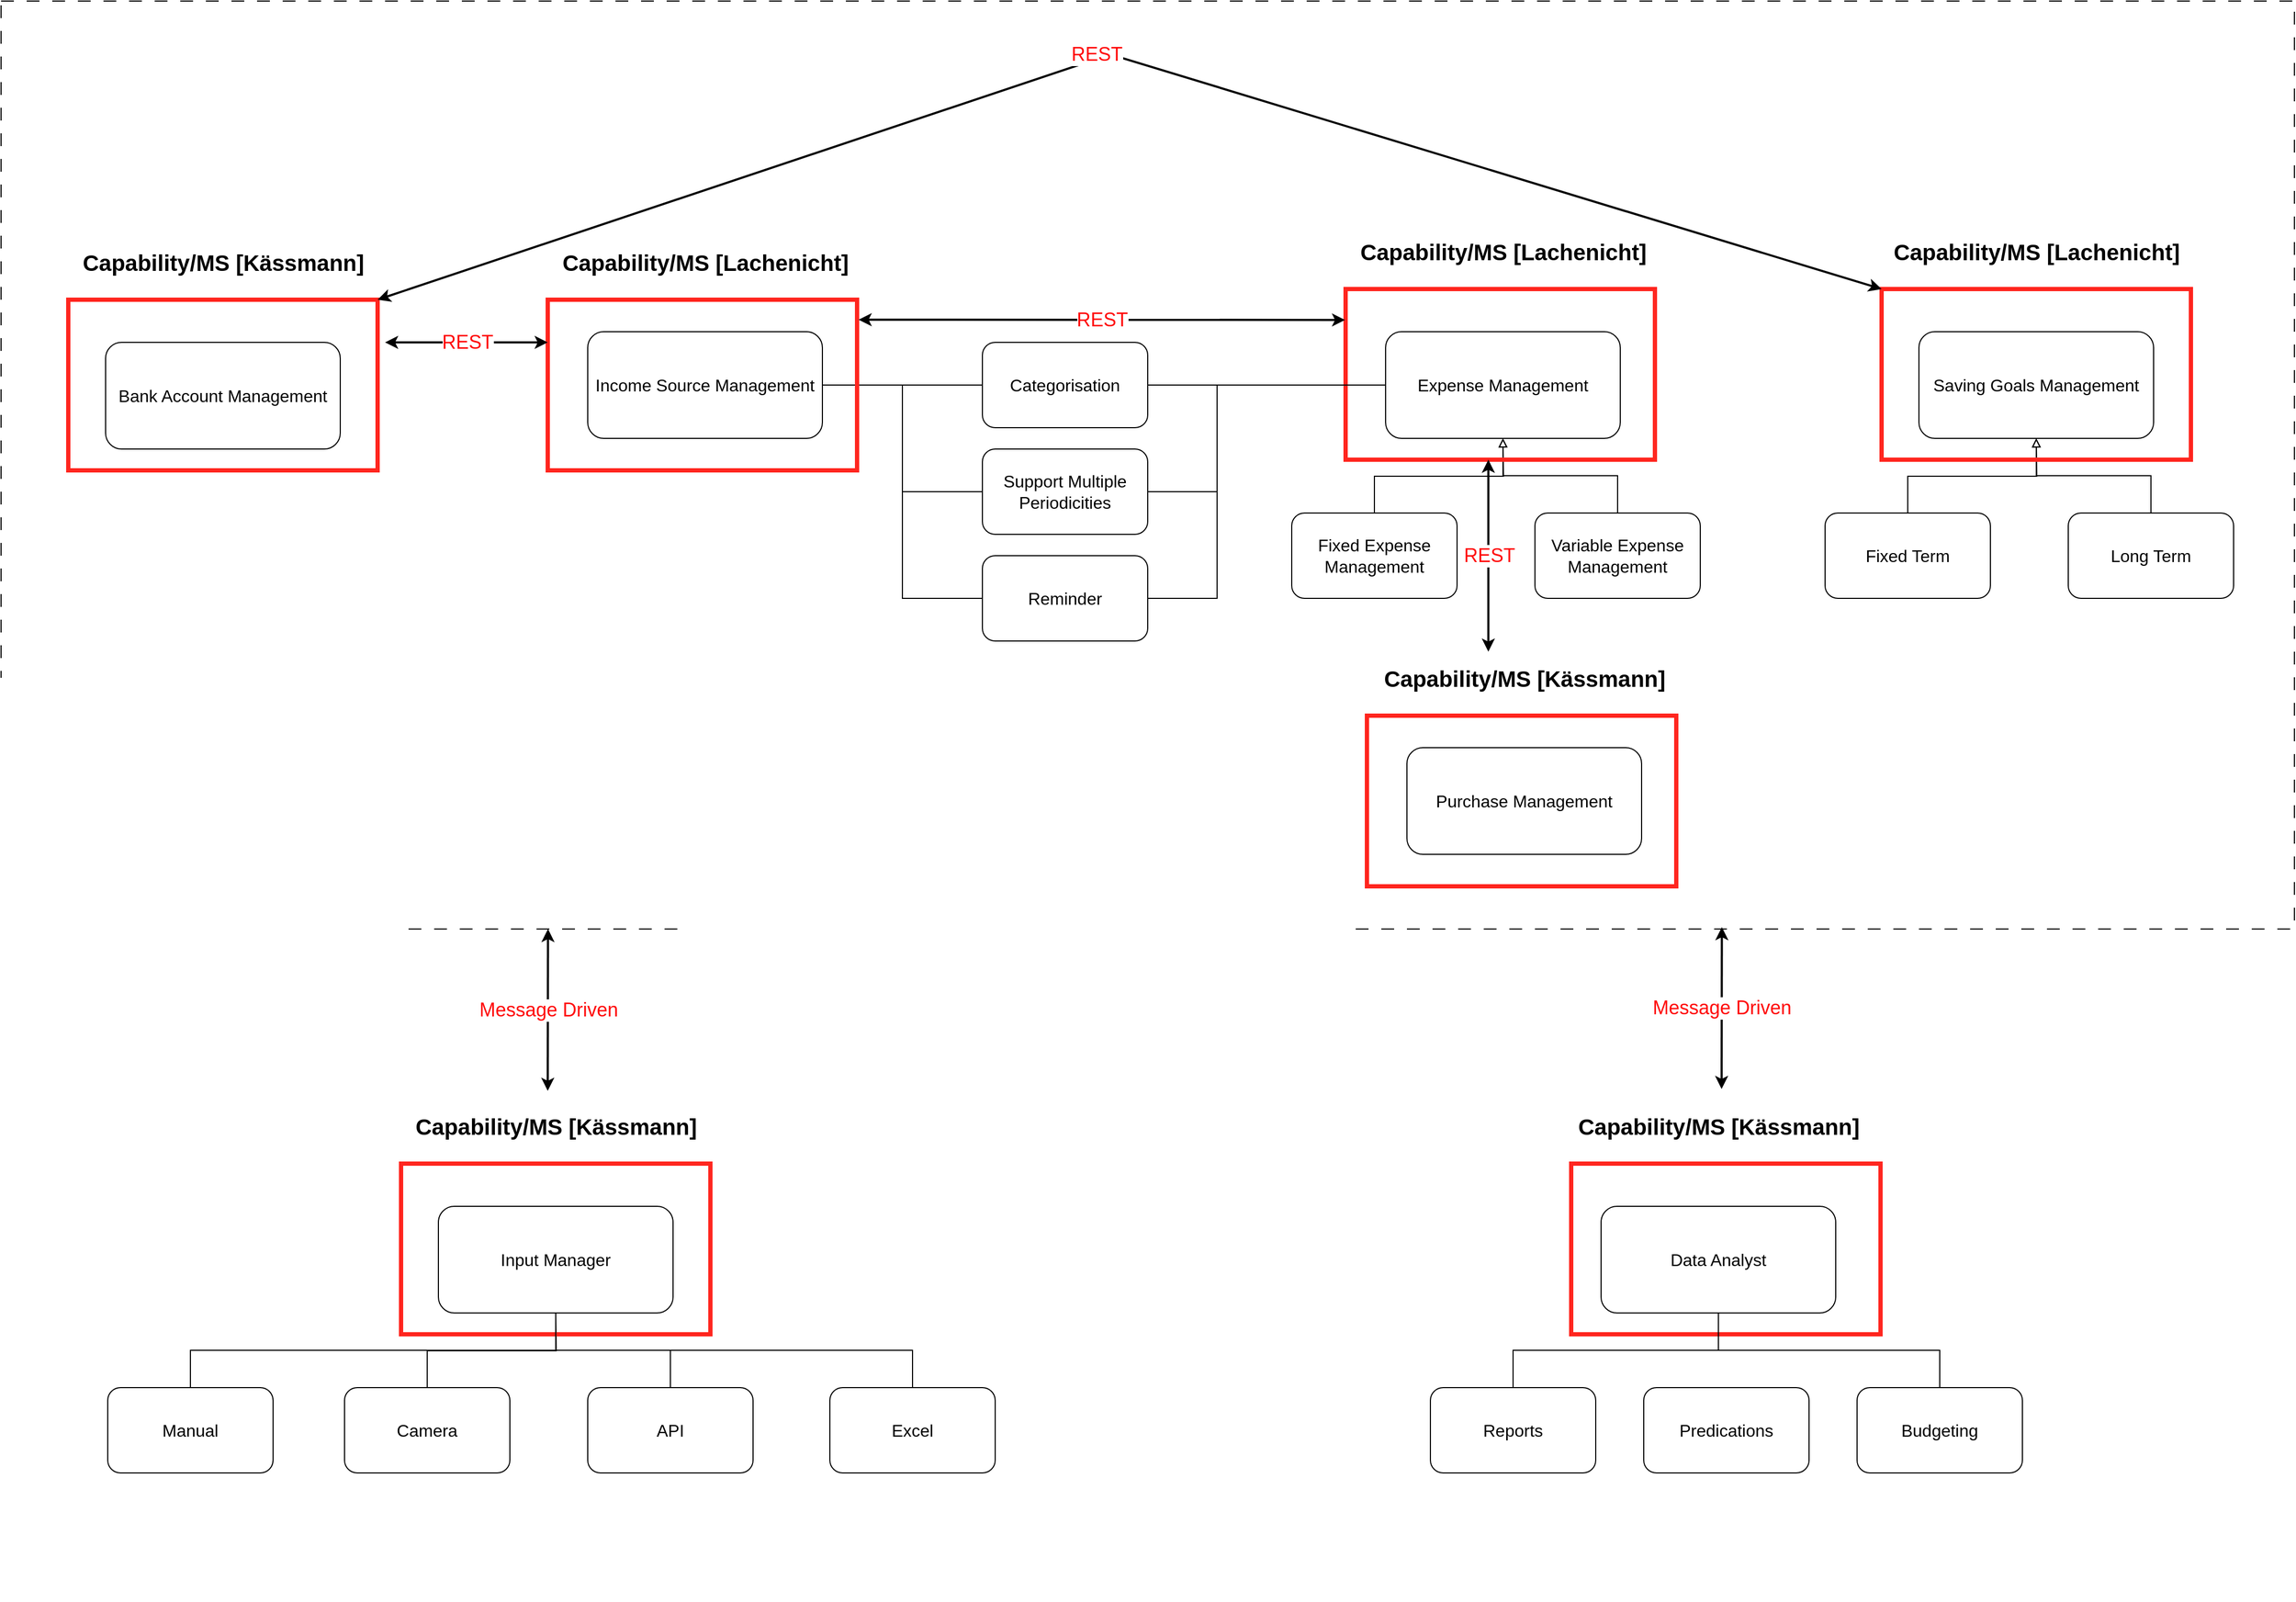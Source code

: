 <mxfile version="22.1.3" type="device">
  <diagram name="Page-1" id="2zOUJke9wk2ogMo4b4Y0">
    <mxGraphModel dx="3781" dy="2319" grid="1" gridSize="10" guides="1" tooltips="1" connect="1" arrows="1" fold="1" page="1" pageScale="1" pageWidth="827" pageHeight="1169" math="0" shadow="0">
      <root>
        <mxCell id="0" />
        <mxCell id="1" parent="0" />
        <mxCell id="eLTLAzRJcCV1uaDT1lfj-96" value="" style="rounded=0;whiteSpace=wrap;html=1;dashed=1;dashPattern=12 12;fillColor=none;" parent="1" vertex="1">
          <mxGeometry x="-200" y="-650" width="2150" height="870" as="geometry" />
        </mxCell>
        <mxCell id="eLTLAzRJcCV1uaDT1lfj-15" style="edgeStyle=orthogonalEdgeStyle;rounded=0;orthogonalLoop=1;jettySize=auto;html=1;exitX=1;exitY=0.5;exitDx=0;exitDy=0;entryX=0;entryY=0.5;entryDx=0;entryDy=0;endArrow=none;endFill=0;" parent="1" source="2ghhbftVhgs5awZavKGY-1" target="eLTLAzRJcCV1uaDT1lfj-12" edge="1">
          <mxGeometry relative="1" as="geometry" />
        </mxCell>
        <mxCell id="2ghhbftVhgs5awZavKGY-1" value="&lt;font style=&quot;font-size: 16px;&quot;&gt;Income Source Management&lt;/font&gt;" style="rounded=1;whiteSpace=wrap;html=1;" parent="1" vertex="1">
          <mxGeometry x="350" y="-340" width="220" height="100" as="geometry" />
        </mxCell>
        <mxCell id="eLTLAzRJcCV1uaDT1lfj-7" value="" style="group" parent="1" vertex="1" connectable="0">
          <mxGeometry x="1010" y="-340" width="383" height="250" as="geometry" />
        </mxCell>
        <mxCell id="eLTLAzRJcCV1uaDT1lfj-1" value="&lt;font style=&quot;font-size: 16px;&quot;&gt;Expense Management&lt;/font&gt;" style="rounded=1;whiteSpace=wrap;html=1;" parent="eLTLAzRJcCV1uaDT1lfj-7" vertex="1">
          <mxGeometry x="88" width="220" height="100" as="geometry" />
        </mxCell>
        <mxCell id="eLTLAzRJcCV1uaDT1lfj-4" value="" style="group" parent="eLTLAzRJcCV1uaDT1lfj-7" vertex="1" connectable="0">
          <mxGeometry y="170" width="383" height="80" as="geometry" />
        </mxCell>
        <mxCell id="eLTLAzRJcCV1uaDT1lfj-2" value="&lt;font style=&quot;font-size: 16px;&quot;&gt;Variable Expense Management&lt;/font&gt;" style="rounded=1;whiteSpace=wrap;html=1;" parent="eLTLAzRJcCV1uaDT1lfj-4" vertex="1">
          <mxGeometry x="228" width="155" height="80" as="geometry" />
        </mxCell>
        <mxCell id="eLTLAzRJcCV1uaDT1lfj-6" style="edgeStyle=orthogonalEdgeStyle;rounded=0;orthogonalLoop=1;jettySize=auto;html=1;exitX=0.5;exitY=0;exitDx=0;exitDy=0;endArrow=block;endFill=0;" parent="eLTLAzRJcCV1uaDT1lfj-4" source="eLTLAzRJcCV1uaDT1lfj-3" edge="1">
          <mxGeometry relative="1" as="geometry">
            <mxPoint x="198" y="-70" as="targetPoint" />
          </mxGeometry>
        </mxCell>
        <mxCell id="eLTLAzRJcCV1uaDT1lfj-3" value="&lt;font style=&quot;font-size: 16px;&quot;&gt;Fixed Expense Management&lt;/font&gt;" style="rounded=1;whiteSpace=wrap;html=1;" parent="eLTLAzRJcCV1uaDT1lfj-4" vertex="1">
          <mxGeometry width="155" height="80" as="geometry" />
        </mxCell>
        <mxCell id="eLTLAzRJcCV1uaDT1lfj-5" style="edgeStyle=orthogonalEdgeStyle;rounded=0;orthogonalLoop=1;jettySize=auto;html=1;exitX=0.5;exitY=0;exitDx=0;exitDy=0;entryX=0.5;entryY=1;entryDx=0;entryDy=0;endArrow=block;endFill=0;" parent="eLTLAzRJcCV1uaDT1lfj-7" source="eLTLAzRJcCV1uaDT1lfj-2" target="eLTLAzRJcCV1uaDT1lfj-1" edge="1">
          <mxGeometry relative="1" as="geometry" />
        </mxCell>
        <mxCell id="eLTLAzRJcCV1uaDT1lfj-24" value="" style="group" parent="eLTLAzRJcCV1uaDT1lfj-7" vertex="1" connectable="0">
          <mxGeometry x="50.5" y="-90" width="295" height="210" as="geometry" />
        </mxCell>
        <mxCell id="eLTLAzRJcCV1uaDT1lfj-25" value="" style="rounded=0;whiteSpace=wrap;html=1;fillColor=none;strokeWidth=4;strokeColor=#FF261F;" parent="eLTLAzRJcCV1uaDT1lfj-24" vertex="1">
          <mxGeometry y="50" width="290" height="160" as="geometry" />
        </mxCell>
        <mxCell id="eLTLAzRJcCV1uaDT1lfj-26" value="&lt;font style=&quot;font-size: 21px;&quot;&gt;&lt;b&gt;Capability/MS [Lachenicht]&lt;/b&gt;&lt;/font&gt;" style="text;html=1;strokeColor=none;fillColor=none;align=center;verticalAlign=middle;whiteSpace=wrap;rounded=0;" parent="eLTLAzRJcCV1uaDT1lfj-24" vertex="1">
          <mxGeometry width="295" height="30" as="geometry" />
        </mxCell>
        <mxCell id="eLTLAzRJcCV1uaDT1lfj-12" value="&lt;font style=&quot;font-size: 16px;&quot;&gt;Categorisation&lt;/font&gt;" style="rounded=1;whiteSpace=wrap;html=1;" parent="1" vertex="1">
          <mxGeometry x="720" y="-330" width="155" height="80" as="geometry" />
        </mxCell>
        <mxCell id="eLTLAzRJcCV1uaDT1lfj-13" value="&lt;span style=&quot;font-size: 16px;&quot;&gt;Support Multiple Periodicities&lt;/span&gt;" style="rounded=1;whiteSpace=wrap;html=1;" parent="1" vertex="1">
          <mxGeometry x="720" y="-230" width="155" height="80" as="geometry" />
        </mxCell>
        <mxCell id="eLTLAzRJcCV1uaDT1lfj-14" value="&lt;span style=&quot;font-size: 16px;&quot;&gt;Reminder&lt;/span&gt;" style="rounded=1;whiteSpace=wrap;html=1;" parent="1" vertex="1">
          <mxGeometry x="720" y="-130" width="155" height="80" as="geometry" />
        </mxCell>
        <mxCell id="eLTLAzRJcCV1uaDT1lfj-16" style="edgeStyle=orthogonalEdgeStyle;rounded=0;orthogonalLoop=1;jettySize=auto;html=1;exitX=1;exitY=0.5;exitDx=0;exitDy=0;entryX=0;entryY=0.5;entryDx=0;entryDy=0;endArrow=none;endFill=0;" parent="1" source="2ghhbftVhgs5awZavKGY-1" target="eLTLAzRJcCV1uaDT1lfj-13" edge="1">
          <mxGeometry relative="1" as="geometry">
            <mxPoint x="650" y="-280" as="sourcePoint" />
            <mxPoint x="730" y="-280" as="targetPoint" />
          </mxGeometry>
        </mxCell>
        <mxCell id="eLTLAzRJcCV1uaDT1lfj-18" style="edgeStyle=orthogonalEdgeStyle;rounded=0;orthogonalLoop=1;jettySize=auto;html=1;exitX=1;exitY=0.5;exitDx=0;exitDy=0;entryX=0;entryY=0.5;entryDx=0;entryDy=0;endArrow=none;endFill=0;" parent="1" source="2ghhbftVhgs5awZavKGY-1" target="eLTLAzRJcCV1uaDT1lfj-14" edge="1">
          <mxGeometry relative="1" as="geometry">
            <mxPoint x="559.53" y="-130" as="sourcePoint" />
            <mxPoint x="639.53" y="-30" as="targetPoint" />
          </mxGeometry>
        </mxCell>
        <mxCell id="eLTLAzRJcCV1uaDT1lfj-19" style="edgeStyle=orthogonalEdgeStyle;rounded=0;orthogonalLoop=1;jettySize=auto;html=1;entryX=0;entryY=0.5;entryDx=0;entryDy=0;endArrow=none;endFill=0;exitX=1;exitY=0.5;exitDx=0;exitDy=0;" parent="1" source="eLTLAzRJcCV1uaDT1lfj-12" target="eLTLAzRJcCV1uaDT1lfj-1" edge="1">
          <mxGeometry relative="1" as="geometry">
            <mxPoint x="900" y="-420" as="sourcePoint" />
            <mxPoint x="1180" y="-420" as="targetPoint" />
          </mxGeometry>
        </mxCell>
        <mxCell id="eLTLAzRJcCV1uaDT1lfj-20" style="edgeStyle=orthogonalEdgeStyle;rounded=0;orthogonalLoop=1;jettySize=auto;html=1;entryX=0;entryY=0.5;entryDx=0;entryDy=0;endArrow=none;endFill=0;exitX=1;exitY=0.5;exitDx=0;exitDy=0;" parent="1" source="eLTLAzRJcCV1uaDT1lfj-13" target="eLTLAzRJcCV1uaDT1lfj-1" edge="1">
          <mxGeometry relative="1" as="geometry">
            <mxPoint x="885" y="-280" as="sourcePoint" />
            <mxPoint x="1058" y="-280" as="targetPoint" />
            <Array as="points">
              <mxPoint x="940" y="-190" />
              <mxPoint x="940" y="-290" />
            </Array>
          </mxGeometry>
        </mxCell>
        <mxCell id="eLTLAzRJcCV1uaDT1lfj-21" style="edgeStyle=orthogonalEdgeStyle;rounded=0;orthogonalLoop=1;jettySize=auto;html=1;entryX=0;entryY=0.5;entryDx=0;entryDy=0;endArrow=none;endFill=0;exitX=1;exitY=0.5;exitDx=0;exitDy=0;" parent="1" source="eLTLAzRJcCV1uaDT1lfj-14" target="eLTLAzRJcCV1uaDT1lfj-1" edge="1">
          <mxGeometry relative="1" as="geometry">
            <mxPoint x="885" y="-180" as="sourcePoint" />
            <mxPoint x="1058" y="-280" as="targetPoint" />
            <Array as="points">
              <mxPoint x="940" y="-90" />
              <mxPoint x="940" y="-290" />
            </Array>
          </mxGeometry>
        </mxCell>
        <mxCell id="eLTLAzRJcCV1uaDT1lfj-23" value="" style="group" parent="1" vertex="1" connectable="0">
          <mxGeometry x="312.5" y="-420" width="295" height="210" as="geometry" />
        </mxCell>
        <mxCell id="2ghhbftVhgs5awZavKGY-65" value="" style="rounded=0;whiteSpace=wrap;html=1;fillColor=none;strokeWidth=4;strokeColor=#FF261F;" parent="eLTLAzRJcCV1uaDT1lfj-23" vertex="1">
          <mxGeometry y="50" width="290" height="160" as="geometry" />
        </mxCell>
        <mxCell id="eLTLAzRJcCV1uaDT1lfj-22" value="&lt;font style=&quot;font-size: 21px;&quot;&gt;&lt;b&gt;Capability/MS [Lachenicht]&lt;/b&gt;&lt;/font&gt;" style="text;html=1;strokeColor=none;fillColor=none;align=center;verticalAlign=middle;whiteSpace=wrap;rounded=0;" parent="eLTLAzRJcCV1uaDT1lfj-23" vertex="1">
          <mxGeometry width="295" height="30" as="geometry" />
        </mxCell>
        <mxCell id="eLTLAzRJcCV1uaDT1lfj-27" value="" style="endArrow=classic;html=1;rounded=0;exitX=1.005;exitY=0.117;exitDx=0;exitDy=0;strokeWidth=2;exitPerimeter=0;startArrow=classic;startFill=1;" parent="1" source="2ghhbftVhgs5awZavKGY-65" edge="1">
          <mxGeometry relative="1" as="geometry">
            <mxPoint x="910" y="210" as="sourcePoint" />
            <mxPoint x="1060" y="-351" as="targetPoint" />
          </mxGeometry>
        </mxCell>
        <mxCell id="eLTLAzRJcCV1uaDT1lfj-28" value="&lt;font color=&quot;#ff0808&quot; style=&quot;font-size: 18px;&quot;&gt;REST&lt;/font&gt;" style="edgeLabel;resizable=0;html=1;align=center;verticalAlign=middle;" parent="eLTLAzRJcCV1uaDT1lfj-27" connectable="0" vertex="1">
          <mxGeometry relative="1" as="geometry" />
        </mxCell>
        <mxCell id="eLTLAzRJcCV1uaDT1lfj-29" value="" style="group" parent="1" vertex="1" connectable="0">
          <mxGeometry x="1510" y="-340" width="383" height="250" as="geometry" />
        </mxCell>
        <mxCell id="eLTLAzRJcCV1uaDT1lfj-30" value="&lt;font style=&quot;font-size: 16px;&quot;&gt;Saving Goals Management&lt;/font&gt;" style="rounded=1;whiteSpace=wrap;html=1;" parent="eLTLAzRJcCV1uaDT1lfj-29" vertex="1">
          <mxGeometry x="88" width="220" height="100" as="geometry" />
        </mxCell>
        <mxCell id="eLTLAzRJcCV1uaDT1lfj-31" value="" style="group" parent="eLTLAzRJcCV1uaDT1lfj-29" vertex="1" connectable="0">
          <mxGeometry y="170" width="383" height="80" as="geometry" />
        </mxCell>
        <mxCell id="eLTLAzRJcCV1uaDT1lfj-32" value="&lt;font style=&quot;font-size: 16px;&quot;&gt;Long Term&lt;/font&gt;" style="rounded=1;whiteSpace=wrap;html=1;" parent="eLTLAzRJcCV1uaDT1lfj-31" vertex="1">
          <mxGeometry x="228" width="155" height="80" as="geometry" />
        </mxCell>
        <mxCell id="eLTLAzRJcCV1uaDT1lfj-33" style="edgeStyle=orthogonalEdgeStyle;rounded=0;orthogonalLoop=1;jettySize=auto;html=1;exitX=0.5;exitY=0;exitDx=0;exitDy=0;endArrow=block;endFill=0;" parent="eLTLAzRJcCV1uaDT1lfj-31" source="eLTLAzRJcCV1uaDT1lfj-34" edge="1">
          <mxGeometry relative="1" as="geometry">
            <mxPoint x="198" y="-70" as="targetPoint" />
          </mxGeometry>
        </mxCell>
        <mxCell id="eLTLAzRJcCV1uaDT1lfj-34" value="&lt;font style=&quot;font-size: 16px;&quot;&gt;Fixed Term&lt;/font&gt;" style="rounded=1;whiteSpace=wrap;html=1;" parent="eLTLAzRJcCV1uaDT1lfj-31" vertex="1">
          <mxGeometry width="155" height="80" as="geometry" />
        </mxCell>
        <mxCell id="eLTLAzRJcCV1uaDT1lfj-35" style="edgeStyle=orthogonalEdgeStyle;rounded=0;orthogonalLoop=1;jettySize=auto;html=1;exitX=0.5;exitY=0;exitDx=0;exitDy=0;entryX=0.5;entryY=1;entryDx=0;entryDy=0;endArrow=block;endFill=0;" parent="eLTLAzRJcCV1uaDT1lfj-29" source="eLTLAzRJcCV1uaDT1lfj-32" target="eLTLAzRJcCV1uaDT1lfj-30" edge="1">
          <mxGeometry relative="1" as="geometry" />
        </mxCell>
        <mxCell id="eLTLAzRJcCV1uaDT1lfj-36" value="" style="group" parent="eLTLAzRJcCV1uaDT1lfj-29" vertex="1" connectable="0">
          <mxGeometry x="50.5" y="-90" width="295" height="210" as="geometry" />
        </mxCell>
        <mxCell id="eLTLAzRJcCV1uaDT1lfj-38" value="&lt;font style=&quot;font-size: 21px;&quot;&gt;&lt;b&gt;Capability/MS [Lachenicht]&lt;/b&gt;&lt;/font&gt;" style="text;html=1;strokeColor=none;fillColor=none;align=center;verticalAlign=middle;whiteSpace=wrap;rounded=0;" parent="eLTLAzRJcCV1uaDT1lfj-36" vertex="1">
          <mxGeometry width="295" height="30" as="geometry" />
        </mxCell>
        <mxCell id="eLTLAzRJcCV1uaDT1lfj-39" value="" style="rounded=0;whiteSpace=wrap;html=1;fillColor=none;strokeWidth=4;strokeColor=#FF261F;" parent="eLTLAzRJcCV1uaDT1lfj-36" vertex="1">
          <mxGeometry x="2.5" y="50" width="290" height="160" as="geometry" />
        </mxCell>
        <mxCell id="eLTLAzRJcCV1uaDT1lfj-40" value="" style="group" parent="1" vertex="1" connectable="0">
          <mxGeometry x="1030" y="50" width="580" height="250" as="geometry" />
        </mxCell>
        <mxCell id="eLTLAzRJcCV1uaDT1lfj-41" value="&lt;font style=&quot;font-size: 16px;&quot;&gt;Purchase Management&lt;/font&gt;" style="rounded=1;whiteSpace=wrap;html=1;" parent="eLTLAzRJcCV1uaDT1lfj-40" vertex="1">
          <mxGeometry x="88" width="220" height="100" as="geometry" />
        </mxCell>
        <mxCell id="eLTLAzRJcCV1uaDT1lfj-47" value="" style="group" parent="eLTLAzRJcCV1uaDT1lfj-40" vertex="1" connectable="0">
          <mxGeometry x="50.5" y="-80" width="529.5" height="210" as="geometry" />
        </mxCell>
        <mxCell id="eLTLAzRJcCV1uaDT1lfj-48" value="&lt;font style=&quot;font-size: 21px;&quot;&gt;&lt;b&gt;Capability/MS [Kässmann]&lt;/b&gt;&lt;/font&gt;" style="text;html=1;strokeColor=none;fillColor=none;align=center;verticalAlign=middle;whiteSpace=wrap;rounded=0;" parent="eLTLAzRJcCV1uaDT1lfj-47" vertex="1">
          <mxGeometry width="295" height="30" as="geometry" />
        </mxCell>
        <mxCell id="eLTLAzRJcCV1uaDT1lfj-49" value="" style="rounded=0;whiteSpace=wrap;html=1;fillColor=none;strokeWidth=4;strokeColor=#FF261F;" parent="eLTLAzRJcCV1uaDT1lfj-47" vertex="1">
          <mxGeometry y="50" width="290" height="160" as="geometry" />
        </mxCell>
        <mxCell id="eLTLAzRJcCV1uaDT1lfj-97" value="" style="endArrow=classic;html=1;rounded=0;strokeWidth=2;entryX=0.655;entryY=0.998;entryDx=0;entryDy=0;startArrow=classic;startFill=1;entryPerimeter=0;" parent="eLTLAzRJcCV1uaDT1lfj-40" edge="1">
          <mxGeometry relative="1" as="geometry">
            <mxPoint x="383" y="320" as="sourcePoint" />
            <mxPoint x="383.25" y="168.26" as="targetPoint" />
          </mxGeometry>
        </mxCell>
        <mxCell id="eLTLAzRJcCV1uaDT1lfj-98" value="&lt;font color=&quot;#ff0808&quot; style=&quot;font-size: 18px;&quot;&gt;Message Driven&lt;/font&gt;" style="edgeLabel;resizable=0;html=1;align=center;verticalAlign=middle;" parent="eLTLAzRJcCV1uaDT1lfj-97" connectable="0" vertex="1">
          <mxGeometry relative="1" as="geometry" />
        </mxCell>
        <mxCell id="eLTLAzRJcCV1uaDT1lfj-56" value="" style="group" parent="1" vertex="1" connectable="0">
          <mxGeometry x="-190" y="-330" width="630" height="250" as="geometry" />
        </mxCell>
        <mxCell id="eLTLAzRJcCV1uaDT1lfj-57" value="&lt;font style=&quot;font-size: 16px;&quot;&gt;Bank Account Management&lt;/font&gt;" style="rounded=1;whiteSpace=wrap;html=1;" parent="eLTLAzRJcCV1uaDT1lfj-56" vertex="1">
          <mxGeometry x="88" width="220" height="100" as="geometry" />
        </mxCell>
        <mxCell id="eLTLAzRJcCV1uaDT1lfj-63" value="" style="group" parent="eLTLAzRJcCV1uaDT1lfj-56" vertex="1" connectable="0">
          <mxGeometry x="50.5" y="-90" width="295" height="210" as="geometry" />
        </mxCell>
        <mxCell id="eLTLAzRJcCV1uaDT1lfj-65" value="&lt;font style=&quot;font-size: 21px;&quot;&gt;&lt;b&gt;Capability/MS [Kässmann]&lt;/b&gt;&lt;/font&gt;" style="text;html=1;strokeColor=none;fillColor=none;align=center;verticalAlign=middle;whiteSpace=wrap;rounded=0;" parent="eLTLAzRJcCV1uaDT1lfj-63" vertex="1">
          <mxGeometry width="295" height="30" as="geometry" />
        </mxCell>
        <mxCell id="eLTLAzRJcCV1uaDT1lfj-64" value="" style="rounded=0;whiteSpace=wrap;html=1;fillColor=none;strokeWidth=4;strokeColor=#FF261F;" parent="eLTLAzRJcCV1uaDT1lfj-63" vertex="1">
          <mxGeometry x="2.5" y="50" width="290" height="160" as="geometry" />
        </mxCell>
        <mxCell id="eLTLAzRJcCV1uaDT1lfj-68" value="" style="endArrow=classic;html=1;rounded=0;strokeWidth=2;entryX=0;entryY=0.25;entryDx=0;entryDy=0;startArrow=classic;startFill=1;" parent="1" target="2ghhbftVhgs5awZavKGY-65" edge="1">
          <mxGeometry relative="1" as="geometry">
            <mxPoint x="160" y="-330" as="sourcePoint" />
            <mxPoint x="720" y="-500" as="targetPoint" />
          </mxGeometry>
        </mxCell>
        <mxCell id="eLTLAzRJcCV1uaDT1lfj-69" value="&lt;font color=&quot;#ff0808&quot; style=&quot;font-size: 18px;&quot;&gt;REST&lt;/font&gt;" style="edgeLabel;resizable=0;html=1;align=center;verticalAlign=middle;" parent="eLTLAzRJcCV1uaDT1lfj-68" connectable="0" vertex="1">
          <mxGeometry relative="1" as="geometry" />
        </mxCell>
        <mxCell id="eLTLAzRJcCV1uaDT1lfj-70" value="" style="endArrow=classic;html=1;rounded=0;strokeWidth=2;entryX=0;entryY=0;entryDx=0;entryDy=0;startArrow=classic;startFill=1;exitX=1;exitY=0;exitDx=0;exitDy=0;" parent="1" source="eLTLAzRJcCV1uaDT1lfj-64" target="eLTLAzRJcCV1uaDT1lfj-39" edge="1">
          <mxGeometry relative="1" as="geometry">
            <mxPoint x="240" y="-500" as="sourcePoint" />
            <mxPoint x="393" y="-500" as="targetPoint" />
            <Array as="points">
              <mxPoint x="840" y="-600" />
            </Array>
          </mxGeometry>
        </mxCell>
        <mxCell id="eLTLAzRJcCV1uaDT1lfj-71" value="&lt;font color=&quot;#ff0808&quot; style=&quot;font-size: 18px;&quot;&gt;REST&lt;/font&gt;" style="edgeLabel;resizable=0;html=1;align=center;verticalAlign=middle;" parent="eLTLAzRJcCV1uaDT1lfj-70" connectable="0" vertex="1">
          <mxGeometry relative="1" as="geometry">
            <mxPoint x="-28" y="-5" as="offset" />
          </mxGeometry>
        </mxCell>
        <mxCell id="eLTLAzRJcCV1uaDT1lfj-72" value="" style="endArrow=classic;html=1;rounded=0;exitX=0.428;exitY=1.029;exitDx=0;exitDy=0;strokeWidth=2;exitPerimeter=0;startArrow=classic;startFill=1;" parent="1" edge="1">
          <mxGeometry relative="1" as="geometry">
            <mxPoint x="1194.33" y="-220.0" as="sourcePoint" />
            <mxPoint x="1194.33" y="-40" as="targetPoint" />
          </mxGeometry>
        </mxCell>
        <mxCell id="eLTLAzRJcCV1uaDT1lfj-73" value="&lt;font color=&quot;#ff0808&quot; style=&quot;font-size: 18px;&quot;&gt;REST&lt;/font&gt;" style="edgeLabel;resizable=0;html=1;align=center;verticalAlign=middle;" parent="eLTLAzRJcCV1uaDT1lfj-72" connectable="0" vertex="1">
          <mxGeometry relative="1" as="geometry" />
        </mxCell>
        <mxCell id="eLTLAzRJcCV1uaDT1lfj-93" value="" style="group" parent="1" vertex="1" connectable="0">
          <mxGeometry x="990" y="480" width="832" height="370" as="geometry" />
        </mxCell>
        <mxCell id="eLTLAzRJcCV1uaDT1lfj-74" value="" style="group" parent="eLTLAzRJcCV1uaDT1lfj-93" vertex="1" connectable="0">
          <mxGeometry x="222" width="383" height="250" as="geometry" />
        </mxCell>
        <mxCell id="eLTLAzRJcCV1uaDT1lfj-75" value="&lt;font style=&quot;font-size: 16px;&quot;&gt;Data Analyst&lt;/font&gt;" style="rounded=1;whiteSpace=wrap;html=1;" parent="eLTLAzRJcCV1uaDT1lfj-74" vertex="1">
          <mxGeometry x="88" width="220" height="100" as="geometry" />
        </mxCell>
        <mxCell id="eLTLAzRJcCV1uaDT1lfj-76" value="" style="group" parent="eLTLAzRJcCV1uaDT1lfj-74" vertex="1" connectable="0">
          <mxGeometry y="170" width="383" height="80" as="geometry" />
        </mxCell>
        <mxCell id="eLTLAzRJcCV1uaDT1lfj-77" value="&lt;font style=&quot;font-size: 16px;&quot;&gt;Budgeting&lt;/font&gt;" style="rounded=1;whiteSpace=wrap;html=1;" parent="eLTLAzRJcCV1uaDT1lfj-76" vertex="1">
          <mxGeometry x="328" width="155" height="80" as="geometry" />
        </mxCell>
        <mxCell id="eLTLAzRJcCV1uaDT1lfj-85" value="&lt;font style=&quot;font-size: 16px;&quot;&gt;Reports&lt;/font&gt;" style="rounded=1;whiteSpace=wrap;html=1;" parent="eLTLAzRJcCV1uaDT1lfj-76" vertex="1">
          <mxGeometry x="-72" width="155" height="80" as="geometry" />
        </mxCell>
        <mxCell id="CYtB7i7qKQD74BkukS3y-6" value="&lt;font style=&quot;font-size: 16px;&quot;&gt;Predications&lt;/font&gt;" style="rounded=1;whiteSpace=wrap;html=1;" vertex="1" parent="eLTLAzRJcCV1uaDT1lfj-76">
          <mxGeometry x="128" width="155" height="80" as="geometry" />
        </mxCell>
        <mxCell id="eLTLAzRJcCV1uaDT1lfj-80" style="edgeStyle=orthogonalEdgeStyle;rounded=0;orthogonalLoop=1;jettySize=auto;html=1;exitX=0.5;exitY=0;exitDx=0;exitDy=0;entryX=0.5;entryY=1;entryDx=0;entryDy=0;endArrow=none;endFill=0;" parent="eLTLAzRJcCV1uaDT1lfj-74" source="eLTLAzRJcCV1uaDT1lfj-77" target="eLTLAzRJcCV1uaDT1lfj-75" edge="1">
          <mxGeometry relative="1" as="geometry" />
        </mxCell>
        <mxCell id="eLTLAzRJcCV1uaDT1lfj-81" value="" style="group" parent="eLTLAzRJcCV1uaDT1lfj-74" vertex="1" connectable="0">
          <mxGeometry x="50.5" y="-90" width="295" height="210" as="geometry" />
        </mxCell>
        <mxCell id="eLTLAzRJcCV1uaDT1lfj-83" value="&lt;font style=&quot;font-size: 21px;&quot;&gt;&lt;b&gt;Capability/MS [Kässmann]&lt;/b&gt;&lt;/font&gt;" style="text;html=1;strokeColor=none;fillColor=none;align=center;verticalAlign=middle;whiteSpace=wrap;rounded=0;" parent="eLTLAzRJcCV1uaDT1lfj-81" vertex="1">
          <mxGeometry width="295" height="30" as="geometry" />
        </mxCell>
        <mxCell id="eLTLAzRJcCV1uaDT1lfj-82" value="" style="rounded=0;whiteSpace=wrap;html=1;fillColor=none;strokeWidth=4;strokeColor=#FF261F;" parent="eLTLAzRJcCV1uaDT1lfj-74" vertex="1">
          <mxGeometry x="60" y="-40" width="290" height="160" as="geometry" />
        </mxCell>
        <mxCell id="eLTLAzRJcCV1uaDT1lfj-92" style="edgeStyle=orthogonalEdgeStyle;rounded=0;orthogonalLoop=1;jettySize=auto;html=1;exitX=0.5;exitY=0;exitDx=0;exitDy=0;entryX=0.5;entryY=1;entryDx=0;entryDy=0;endArrow=none;endFill=0;" parent="eLTLAzRJcCV1uaDT1lfj-74" source="eLTLAzRJcCV1uaDT1lfj-85" target="eLTLAzRJcCV1uaDT1lfj-75" edge="1">
          <mxGeometry relative="1" as="geometry" />
        </mxCell>
        <mxCell id="eLTLAzRJcCV1uaDT1lfj-99" value="" style="group" parent="1" vertex="1" connectable="0">
          <mxGeometry x="-100" y="480" width="832" height="370" as="geometry" />
        </mxCell>
        <mxCell id="eLTLAzRJcCV1uaDT1lfj-100" value="" style="group" parent="eLTLAzRJcCV1uaDT1lfj-99" vertex="1" connectable="0">
          <mxGeometry x="222" width="383" height="250" as="geometry" />
        </mxCell>
        <mxCell id="eLTLAzRJcCV1uaDT1lfj-101" value="&lt;font style=&quot;font-size: 16px;&quot;&gt;Input Manager&lt;/font&gt;" style="rounded=1;whiteSpace=wrap;html=1;" parent="eLTLAzRJcCV1uaDT1lfj-100" vertex="1">
          <mxGeometry x="88" width="220" height="100" as="geometry" />
        </mxCell>
        <mxCell id="eLTLAzRJcCV1uaDT1lfj-102" value="" style="group" parent="eLTLAzRJcCV1uaDT1lfj-100" vertex="1" connectable="0">
          <mxGeometry y="170" width="383" height="80" as="geometry" />
        </mxCell>
        <mxCell id="eLTLAzRJcCV1uaDT1lfj-103" value="&lt;font style=&quot;font-size: 16px;&quot;&gt;API&lt;/font&gt;" style="rounded=1;whiteSpace=wrap;html=1;" parent="eLTLAzRJcCV1uaDT1lfj-102" vertex="1">
          <mxGeometry x="228" width="155" height="80" as="geometry" />
        </mxCell>
        <mxCell id="eLTLAzRJcCV1uaDT1lfj-104" style="edgeStyle=orthogonalEdgeStyle;rounded=0;orthogonalLoop=1;jettySize=auto;html=1;exitX=0.5;exitY=0;exitDx=0;exitDy=0;endArrow=none;endFill=0;" parent="eLTLAzRJcCV1uaDT1lfj-102" source="eLTLAzRJcCV1uaDT1lfj-105" edge="1">
          <mxGeometry relative="1" as="geometry">
            <mxPoint x="198" y="-70" as="targetPoint" />
          </mxGeometry>
        </mxCell>
        <mxCell id="eLTLAzRJcCV1uaDT1lfj-105" value="&lt;font style=&quot;font-size: 16px;&quot;&gt;Camera&lt;/font&gt;" style="rounded=1;whiteSpace=wrap;html=1;" parent="eLTLAzRJcCV1uaDT1lfj-102" vertex="1">
          <mxGeometry width="155" height="80" as="geometry" />
        </mxCell>
        <mxCell id="eLTLAzRJcCV1uaDT1lfj-106" style="edgeStyle=orthogonalEdgeStyle;rounded=0;orthogonalLoop=1;jettySize=auto;html=1;exitX=0.5;exitY=0;exitDx=0;exitDy=0;entryX=0.5;entryY=1;entryDx=0;entryDy=0;endArrow=none;endFill=0;" parent="eLTLAzRJcCV1uaDT1lfj-100" source="eLTLAzRJcCV1uaDT1lfj-103" target="eLTLAzRJcCV1uaDT1lfj-101" edge="1">
          <mxGeometry relative="1" as="geometry" />
        </mxCell>
        <mxCell id="eLTLAzRJcCV1uaDT1lfj-107" value="" style="group" parent="eLTLAzRJcCV1uaDT1lfj-100" vertex="1" connectable="0">
          <mxGeometry x="50.5" y="-90" width="295" height="210" as="geometry" />
        </mxCell>
        <mxCell id="eLTLAzRJcCV1uaDT1lfj-108" value="&lt;font style=&quot;font-size: 21px;&quot;&gt;&lt;b&gt;Capability/MS [Kässmann]&lt;/b&gt;&lt;/font&gt;" style="text;html=1;strokeColor=none;fillColor=none;align=center;verticalAlign=middle;whiteSpace=wrap;rounded=0;" parent="eLTLAzRJcCV1uaDT1lfj-107" vertex="1">
          <mxGeometry width="295" height="30" as="geometry" />
        </mxCell>
        <mxCell id="eLTLAzRJcCV1uaDT1lfj-109" value="" style="rounded=0;whiteSpace=wrap;html=1;fillColor=none;strokeWidth=4;strokeColor=#FF261F;" parent="eLTLAzRJcCV1uaDT1lfj-107" vertex="1">
          <mxGeometry x="2.5" y="50" width="290" height="160" as="geometry" />
        </mxCell>
        <mxCell id="eLTLAzRJcCV1uaDT1lfj-110" style="edgeStyle=orthogonalEdgeStyle;rounded=0;orthogonalLoop=1;jettySize=auto;html=1;exitX=0.5;exitY=0;exitDx=0;exitDy=0;entryX=0.5;entryY=1;entryDx=0;entryDy=0;endArrow=none;endFill=0;" parent="eLTLAzRJcCV1uaDT1lfj-99" source="eLTLAzRJcCV1uaDT1lfj-111" target="eLTLAzRJcCV1uaDT1lfj-101" edge="1">
          <mxGeometry relative="1" as="geometry" />
        </mxCell>
        <mxCell id="eLTLAzRJcCV1uaDT1lfj-111" value="&lt;span style=&quot;font-size: 16px;&quot;&gt;Manual&lt;/span&gt;" style="rounded=1;whiteSpace=wrap;html=1;" parent="eLTLAzRJcCV1uaDT1lfj-99" vertex="1">
          <mxGeometry y="170" width="155" height="80" as="geometry" />
        </mxCell>
        <mxCell id="eLTLAzRJcCV1uaDT1lfj-112" style="edgeStyle=orthogonalEdgeStyle;rounded=0;orthogonalLoop=1;jettySize=auto;html=1;exitX=0.5;exitY=0;exitDx=0;exitDy=0;entryX=0.5;entryY=1;entryDx=0;entryDy=0;endArrow=none;endFill=0;" parent="eLTLAzRJcCV1uaDT1lfj-99" source="eLTLAzRJcCV1uaDT1lfj-113" target="eLTLAzRJcCV1uaDT1lfj-101" edge="1">
          <mxGeometry relative="1" as="geometry" />
        </mxCell>
        <mxCell id="eLTLAzRJcCV1uaDT1lfj-113" value="&lt;font style=&quot;font-size: 16px;&quot;&gt;Excel&lt;/font&gt;" style="rounded=1;whiteSpace=wrap;html=1;" parent="eLTLAzRJcCV1uaDT1lfj-99" vertex="1">
          <mxGeometry x="677" y="170" width="155" height="80" as="geometry" />
        </mxCell>
        <mxCell id="eLTLAzRJcCV1uaDT1lfj-116" value="" style="endArrow=classic;html=1;rounded=0;strokeWidth=2;entryX=0.655;entryY=0.998;entryDx=0;entryDy=0;startArrow=classic;startFill=1;entryPerimeter=0;" parent="1" edge="1">
          <mxGeometry relative="1" as="geometry">
            <mxPoint x="312.5" y="371.74" as="sourcePoint" />
            <mxPoint x="312.75" y="220.0" as="targetPoint" />
          </mxGeometry>
        </mxCell>
        <mxCell id="eLTLAzRJcCV1uaDT1lfj-117" value="&lt;font color=&quot;#ff0808&quot; style=&quot;font-size: 18px;&quot;&gt;Message Driven&lt;/font&gt;" style="edgeLabel;resizable=0;html=1;align=center;verticalAlign=middle;" parent="eLTLAzRJcCV1uaDT1lfj-116" connectable="0" vertex="1">
          <mxGeometry relative="1" as="geometry" />
        </mxCell>
      </root>
    </mxGraphModel>
  </diagram>
</mxfile>
